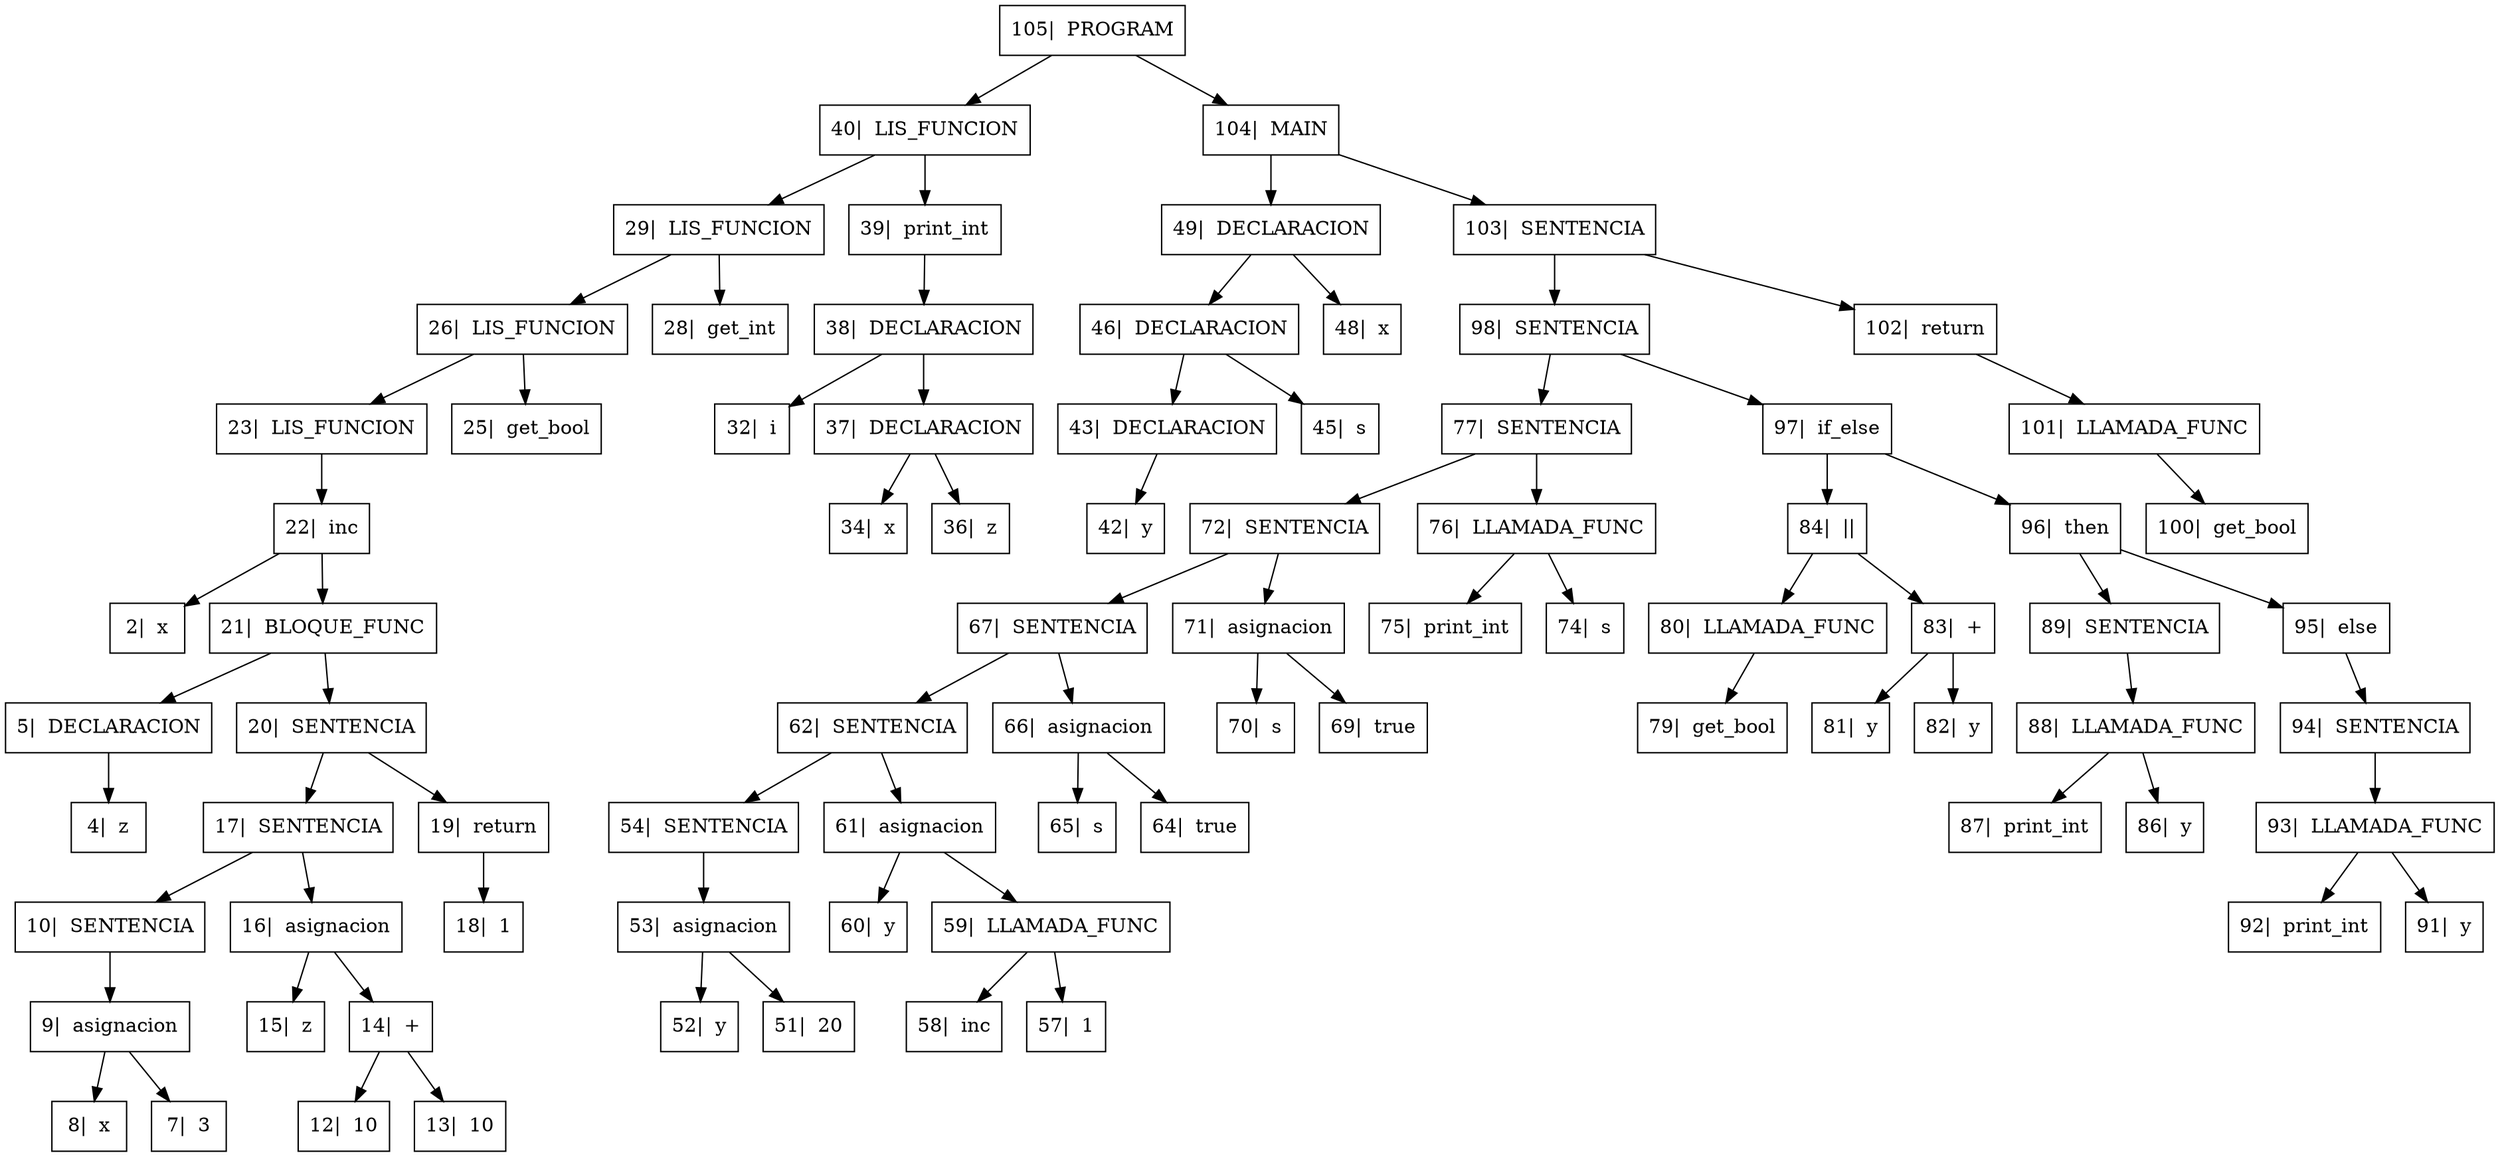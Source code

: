 digraph{

rankdir=TB;

node[shape=box];
"105|  PROGRAM" -> "40|  LIS_FUNCION", "104|  MAIN";
"40|  LIS_FUNCION" -> "29|  LIS_FUNCION", "39|  print_int";
"29|  LIS_FUNCION" -> "26|  LIS_FUNCION", "28|  get_int";
"26|  LIS_FUNCION" -> "23|  LIS_FUNCION", "25|  get_bool";
"23|  LIS_FUNCION" -> "22|  inc" ;
"22|  inc" -> "2|  x", "21|  BLOQUE_FUNC";
"21|  BLOQUE_FUNC" -> "5|  DECLARACION", "20|  SENTENCIA";
"5|  DECLARACION" -> "4|  z" ;
"20|  SENTENCIA" -> "17|  SENTENCIA", "19|  return";
"17|  SENTENCIA" -> "10|  SENTENCIA", "16|  asignacion";
"10|  SENTENCIA" -> "9|  asignacion" ;
"9|  asignacion" -> "8|  x", "7|  3";
"16|  asignacion" -> "15|  z", "14|  +";
"14|  +" -> "12|  10", "13|  10";
"19|  return" -> "18|  1" ;
"39|  print_int" -> "38|  DECLARACION" ;
"38|  DECLARACION" -> "32|  i", "37|  DECLARACION";
"37|  DECLARACION" -> "34|  x", "36|  z";
"104|  MAIN" -> "49|  DECLARACION", "103|  SENTENCIA";
"49|  DECLARACION" -> "46|  DECLARACION", "48|  x";
"46|  DECLARACION" -> "43|  DECLARACION", "45|  s";
"43|  DECLARACION" -> "42|  y" ;
"103|  SENTENCIA" -> "98|  SENTENCIA", "102|  return";
"98|  SENTENCIA" -> "77|  SENTENCIA", "97|  if_else";
"77|  SENTENCIA" -> "72|  SENTENCIA", "76|  LLAMADA_FUNC";
"72|  SENTENCIA" -> "67|  SENTENCIA", "71|  asignacion";
"67|  SENTENCIA" -> "62|  SENTENCIA", "66|  asignacion";
"62|  SENTENCIA" -> "54|  SENTENCIA", "61|  asignacion";
"54|  SENTENCIA" -> "53|  asignacion" ;
"53|  asignacion" -> "52|  y", "51|  20";
"61|  asignacion" -> "60|  y", "59|  LLAMADA_FUNC";
"59|  LLAMADA_FUNC" -> "58|  inc", "57|  1";
"66|  asignacion" -> "65|  s", "64|  true";
"71|  asignacion" -> "70|  s", "69|  true";
"76|  LLAMADA_FUNC" -> "75|  print_int", "74|  s";
"97|  if_else" -> "84|  ||", "96|  then";
"84|  ||" -> "80|  LLAMADA_FUNC", "83|  +";
"80|  LLAMADA_FUNC" -> "79|  get_bool" ;
"83|  +" -> "81|  y", "82|  y";
"96|  then" -> "89|  SENTENCIA", "95|  else";
"89|  SENTENCIA" -> "88|  LLAMADA_FUNC" ;
"88|  LLAMADA_FUNC" -> "87|  print_int", "86|  y";
"95|  else" -> "94|  SENTENCIA" ;
"94|  SENTENCIA" -> "93|  LLAMADA_FUNC" ;
"93|  LLAMADA_FUNC" -> "92|  print_int", "91|  y";
"102|  return" -> "101|  LLAMADA_FUNC" ;
"101|  LLAMADA_FUNC" -> "100|  get_bool" ;
}
